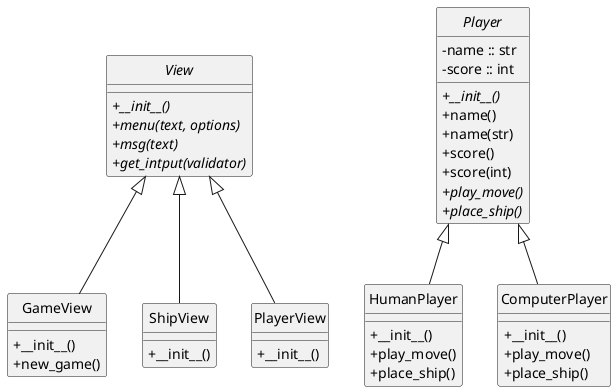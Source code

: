 @startuml battleship_class_diagram

skinparam classAttributeIconSize 0
'left to right direction
hide circle

abstract class View {
    + __init__() {abstract}
    + menu(text, options) {abstract}
    + msg(text) {abstract}
    + get_intput(validator) {abstract}
}

class GameView {
    + __init__()
    + new_game()
}

class ShipView {
    + __init__()
}

class PlayerView {
    + __init__()
}

abstract class Player {
    - name :: str
    - score :: int
    + __init__() {abstract}
    + name()
    + name(str)
    + score()
    + score(int)
    + play_move() {abstract}
    + place_ship() {abstract}
}

class HumanPlayer {
    + __init__()
    + play_move()
    + place_ship()
}
class ComputerPlayer {
    + __init__()
    + play_move()
    + place_ship()
}

Player <|-- HumanPlayer
Player <|-- ComputerPlayer

View <|-- ShipView
View <|-- GameView
View <|-- PlayerView

@enduml